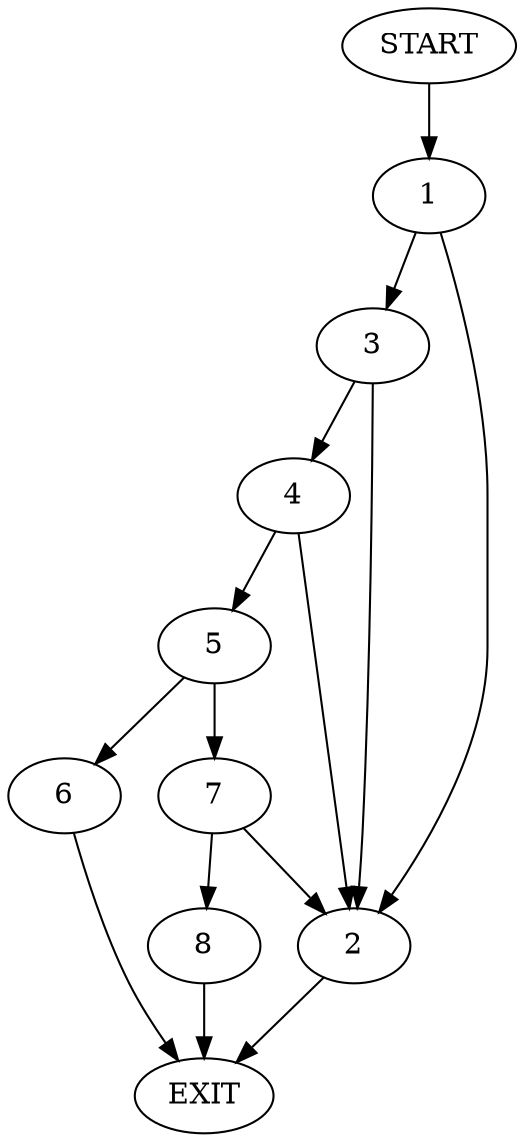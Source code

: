 digraph {
0 [label="START"]
9 [label="EXIT"]
0 -> 1
1 -> 2
1 -> 3
3 -> 2
3 -> 4
2 -> 9
4 -> 5
4 -> 2
5 -> 6
5 -> 7
6 -> 9
7 -> 8
7 -> 2
8 -> 9
}
